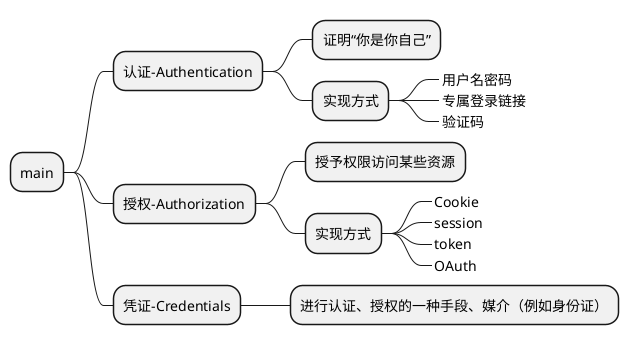 @startmindmap HTTP中认证、授权
* main

++ 认证-Authentication
+++ 证明“你是你自己”
+++ 实现方式
++++_ 用户名密码
++++_ 专属登录链接
++++_ 验证码

++ 授权-Authorization
+++ 授予权限访问某些资源
+++ 实现方式
++++_ Cookie
++++_ session
++++_ token
++++_ OAuth

++ 凭证-Credentials
+++ 进行认证、授权的一种手段、媒介（例如身份证）

@endmindmap